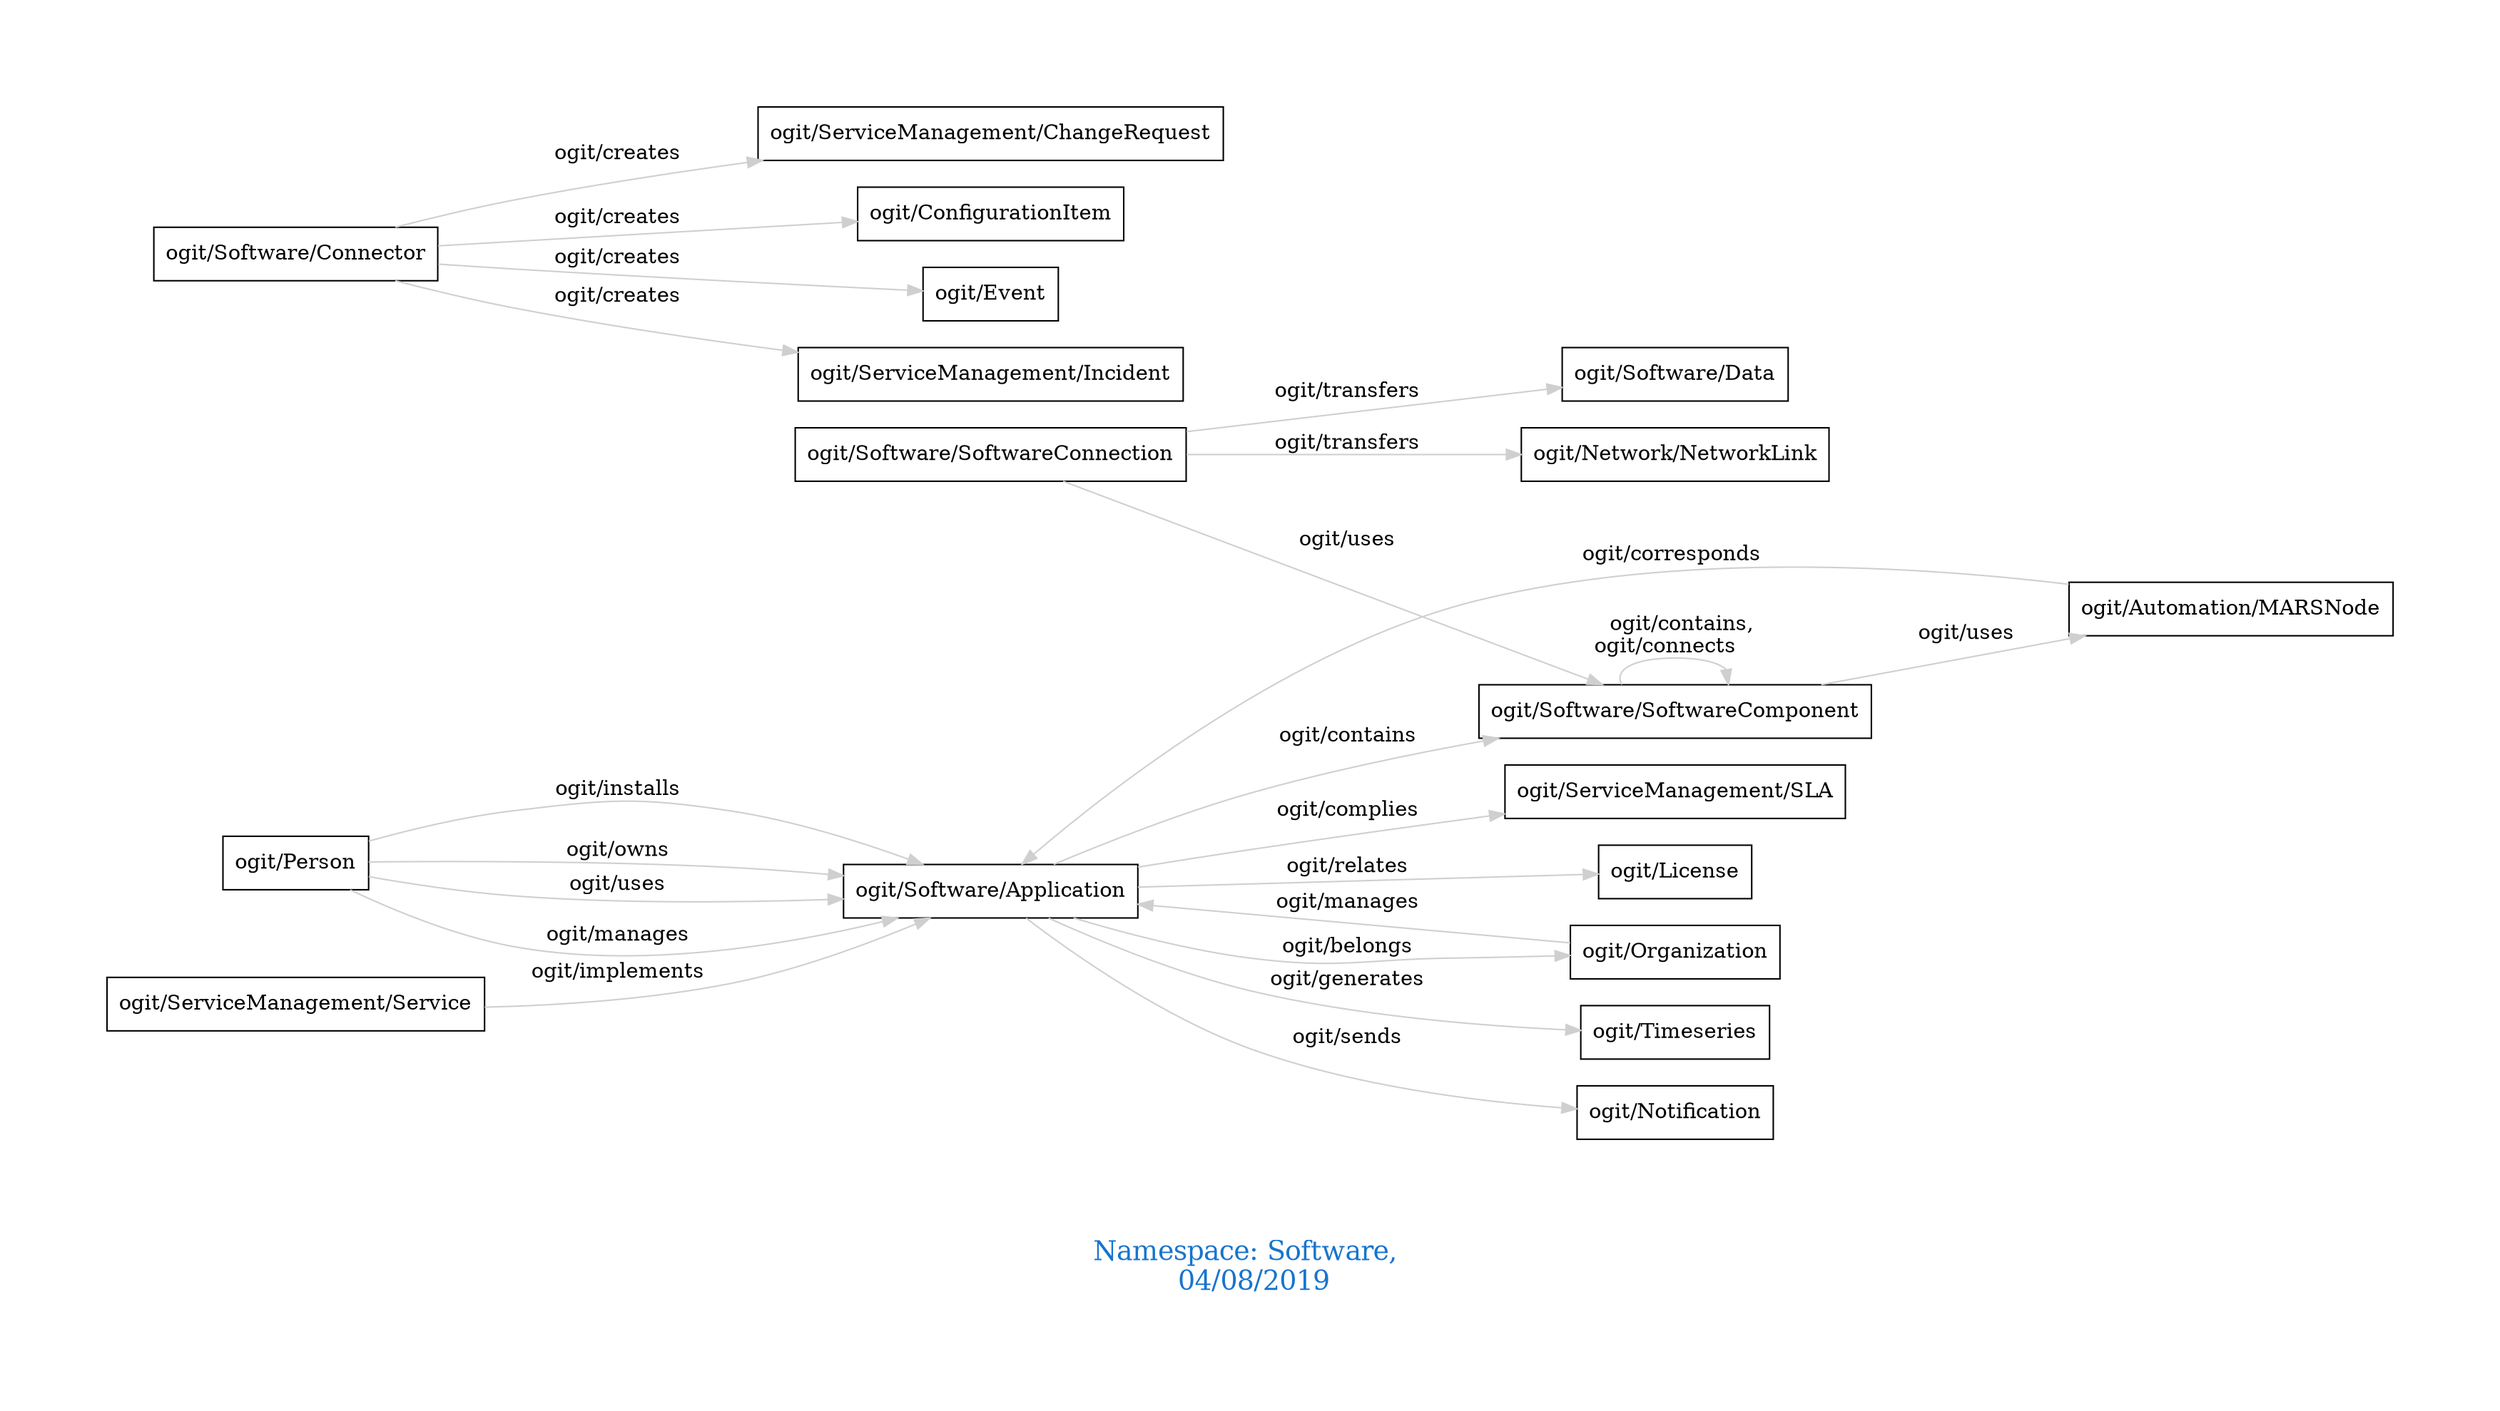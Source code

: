 digraph OGIT_ontology {
 graph [ rankdir= LR,pad=1 
fontsize = 18,
fontcolor= dodgerblue3,label = "\n\n\nNamespace: Software, \n 04/08/2019"];
node[shape=polygon];
edge [  color="gray81"];

   "ogit/Software/Application" -> "ogit/Software/SoftwareComponent" [label="   ogit/contains    "];
   "ogit/Organization" -> "ogit/Software/Application" [label="   ogit/manages    "];
   "ogit/Person" -> "ogit/Software/Application" [label="   ogit/manages    "];
   "ogit/Software/Application" -> "ogit/Timeseries" [label="   ogit/generates    "];
   "ogit/Software/Application" -> "ogit/Notification" [label="   ogit/sends    "];
   "ogit/Software/Connector" -> "ogit/ServiceManagement/ChangeRequest" [label="   ogit/creates    "];
   "ogit/Software/Connector" -> "ogit/ConfigurationItem" [label="   ogit/creates    "];
   "ogit/Software/Connector" -> "ogit/Event" [label="   ogit/creates    "];
   "ogit/Software/Connector" -> "ogit/ServiceManagement/Incident" [label="   ogit/creates    "];
   "ogit/Software/Application" -> "ogit/ServiceManagement/SLA" [label="   ogit/complies    "];
   "ogit/Automation/MARSNode" -> "ogit/Software/Application" [label="   ogit/corresponds    "];
   "ogit/Person" -> "ogit/Software/Application" [label="   ogit/installs    "];
   "ogit/Software/SoftwareConnection" -> "ogit/Software/Data" [label="   ogit/transfers    "];
   "ogit/Software/SoftwareConnection" -> "ogit/Network/NetworkLink" [label="   ogit/transfers    "];
   "ogit/ServiceManagement/Service" -> "ogit/Software/Application" [label="   ogit/implements    "];
   "ogit/Person" -> "ogit/Software/Application" [label="   ogit/owns    "];
   "ogit/Software/Application" -> "ogit/Organization" [label="   ogit/belongs    "];
   "ogit/Software/SoftwareComponent" -> "ogit/Automation/MARSNode" [label="   ogit/uses    "];
   "ogit/Software/SoftwareConnection" -> "ogit/Software/SoftwareComponent" [label="   ogit/uses    "];
   "ogit/Person" -> "ogit/Software/Application" [label="   ogit/uses    "];
   "ogit/Software/Application" -> "ogit/License" [label="   ogit/relates    "];
   "ogit/Software/SoftwareComponent" -> "ogit/Software/SoftwareComponent" [label="   ogit/contains, \n ogit/connects    "];
}
